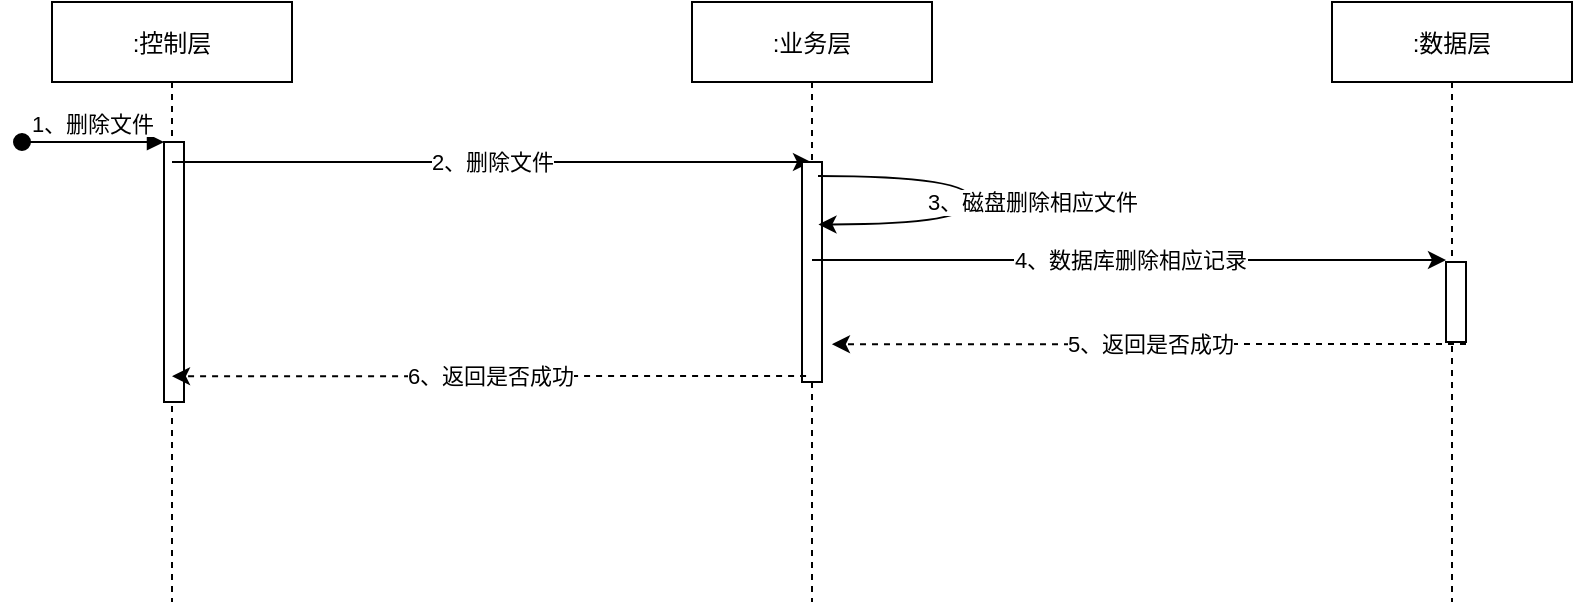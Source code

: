 <mxfile version="13.9.9" type="device"><diagram id="b2QsuIUp7kjzhg143TTY" name="第 1 页"><mxGraphModel dx="1024" dy="592" grid="1" gridSize="10" guides="1" tooltips="1" connect="1" arrows="1" fold="1" page="1" pageScale="1" pageWidth="827" pageHeight="1169" math="0" shadow="0"><root><mxCell id="0"/><mxCell id="1" parent="0"/><mxCell id="7QmRso3Enw6PszzmEmxe-1" value=":控制层" style="shape=umlLifeline;perimeter=lifelinePerimeter;container=1;collapsible=0;recursiveResize=0;rounded=0;shadow=0;strokeWidth=1;" vertex="1" parent="1"><mxGeometry x="120" y="80" width="120" height="300" as="geometry"/></mxCell><mxCell id="7QmRso3Enw6PszzmEmxe-2" value="" style="points=[];perimeter=orthogonalPerimeter;rounded=0;shadow=0;strokeWidth=1;" vertex="1" parent="7QmRso3Enw6PszzmEmxe-1"><mxGeometry x="56" y="70" width="10" height="130" as="geometry"/></mxCell><mxCell id="7QmRso3Enw6PszzmEmxe-3" value="1、删除文件" style="verticalAlign=bottom;startArrow=oval;endArrow=block;startSize=8;shadow=0;strokeWidth=1;" edge="1" parent="7QmRso3Enw6PszzmEmxe-1" target="7QmRso3Enw6PszzmEmxe-2"><mxGeometry relative="1" as="geometry"><mxPoint x="-15" y="70" as="sourcePoint"/></mxGeometry></mxCell><mxCell id="7QmRso3Enw6PszzmEmxe-4" value="" style="endArrow=classic;html=1;" edge="1" parent="7QmRso3Enw6PszzmEmxe-1" target="7QmRso3Enw6PszzmEmxe-6"><mxGeometry relative="1" as="geometry"><mxPoint x="60" y="80" as="sourcePoint"/><mxPoint x="160" y="80" as="targetPoint"/></mxGeometry></mxCell><mxCell id="7QmRso3Enw6PszzmEmxe-5" value="2、删除文件" style="edgeLabel;resizable=0;html=1;align=center;verticalAlign=middle;" connectable="0" vertex="1" parent="7QmRso3Enw6PszzmEmxe-4"><mxGeometry relative="1" as="geometry"/></mxCell><mxCell id="7QmRso3Enw6PszzmEmxe-6" value=":业务层" style="shape=umlLifeline;perimeter=lifelinePerimeter;container=1;collapsible=0;recursiveResize=0;rounded=0;shadow=0;strokeWidth=1;" vertex="1" parent="1"><mxGeometry x="440" y="80" width="120" height="300" as="geometry"/></mxCell><mxCell id="7QmRso3Enw6PszzmEmxe-7" value="" style="points=[];perimeter=orthogonalPerimeter;rounded=0;shadow=0;strokeWidth=1;" vertex="1" parent="7QmRso3Enw6PszzmEmxe-6"><mxGeometry x="55" y="80" width="10" height="110" as="geometry"/></mxCell><mxCell id="7QmRso3Enw6PszzmEmxe-16" value="" style="endArrow=classic;html=1;" edge="1" parent="7QmRso3Enw6PszzmEmxe-6"><mxGeometry relative="1" as="geometry"><mxPoint x="60" y="129" as="sourcePoint"/><mxPoint x="377" y="129" as="targetPoint"/></mxGeometry></mxCell><mxCell id="7QmRso3Enw6PszzmEmxe-17" value="4、数据库删除相应记录" style="edgeLabel;resizable=0;html=1;align=center;verticalAlign=middle;" connectable="0" vertex="1" parent="7QmRso3Enw6PszzmEmxe-16"><mxGeometry relative="1" as="geometry"/></mxCell><mxCell id="7QmRso3Enw6PszzmEmxe-8" value=":数据层" style="shape=umlLifeline;perimeter=lifelinePerimeter;container=1;collapsible=0;recursiveResize=0;rounded=0;shadow=0;strokeWidth=1;" vertex="1" parent="1"><mxGeometry x="760" y="80" width="120" height="300" as="geometry"/></mxCell><mxCell id="7QmRso3Enw6PszzmEmxe-9" value="" style="points=[];perimeter=orthogonalPerimeter;rounded=0;shadow=0;strokeWidth=1;" vertex="1" parent="7QmRso3Enw6PszzmEmxe-8"><mxGeometry x="57" y="130" width="10" height="40" as="geometry"/></mxCell><mxCell id="7QmRso3Enw6PszzmEmxe-10" value="5、返回是否成功" style="endArrow=classic;html=1;dashed=1;entryX=0.583;entryY=0.467;entryDx=0;entryDy=0;entryPerimeter=0;" edge="1" parent="1"><mxGeometry relative="1" as="geometry"><mxPoint x="827" y="251" as="sourcePoint"/><mxPoint x="509.96" y="251.1" as="targetPoint"/></mxGeometry></mxCell><mxCell id="7QmRso3Enw6PszzmEmxe-18" value="6、返回是否成功" style="endArrow=classic;html=1;dashed=1;entryX=0.583;entryY=0.467;entryDx=0;entryDy=0;entryPerimeter=0;" edge="1" parent="1"><mxGeometry relative="1" as="geometry"><mxPoint x="497.04" y="267" as="sourcePoint"/><mxPoint x="180.0" y="267.1" as="targetPoint"/><Array as="points"/></mxGeometry></mxCell><mxCell id="7QmRso3Enw6PszzmEmxe-19" value="" style="endArrow=classic;html=1;edgeStyle=orthogonalEdgeStyle;curved=1;entryX=0.527;entryY=0.414;entryDx=0;entryDy=0;entryPerimeter=0;" edge="1" parent="1"><mxGeometry relative="1" as="geometry"><mxPoint x="503" y="167" as="sourcePoint"/><mxPoint x="503.24" y="191.2" as="targetPoint"/><Array as="points"><mxPoint x="580" y="167"/><mxPoint x="580" y="191"/></Array></mxGeometry></mxCell><mxCell id="7QmRso3Enw6PszzmEmxe-20" value="3、磁盘删除相应文件" style="edgeLabel;resizable=0;html=1;align=center;verticalAlign=middle;" connectable="0" vertex="1" parent="7QmRso3Enw6PszzmEmxe-19"><mxGeometry relative="1" as="geometry"><mxPoint x="30" y="1" as="offset"/></mxGeometry></mxCell></root></mxGraphModel></diagram></mxfile>